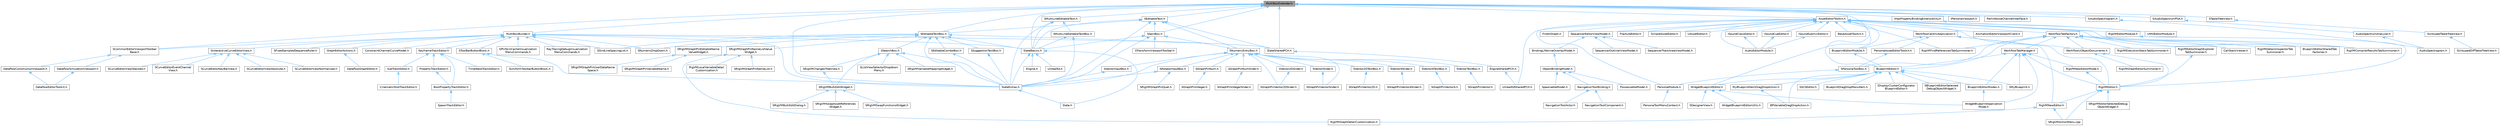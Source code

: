 digraph "MultiBoxExtender.h"
{
 // INTERACTIVE_SVG=YES
 // LATEX_PDF_SIZE
  bgcolor="transparent";
  edge [fontname=Helvetica,fontsize=10,labelfontname=Helvetica,labelfontsize=10];
  node [fontname=Helvetica,fontsize=10,shape=box,height=0.2,width=0.4];
  Node1 [id="Node000001",label="MultiBoxExtender.h",height=0.2,width=0.4,color="gray40", fillcolor="grey60", style="filled", fontcolor="black",tooltip=" "];
  Node1 -> Node2 [id="edge1_Node000001_Node000002",dir="back",color="steelblue1",style="solid",tooltip=" "];
  Node2 [id="Node000002",label="AssetEditorToolkit.h",height=0.2,width=0.4,color="grey40", fillcolor="white", style="filled",URL="$d9/d8b/AssetEditorToolkit_8h.html",tooltip=" "];
  Node2 -> Node3 [id="edge2_Node000002_Node000003",dir="back",color="steelblue1",style="solid",tooltip=" "];
  Node3 [id="Node000003",label="AnimationEditorViewportClient.h",height=0.2,width=0.4,color="grey40", fillcolor="white", style="filled",URL="$d1/d45/AnimationEditorViewportClient_8h.html",tooltip=" "];
  Node2 -> Node4 [id="edge3_Node000002_Node000004",dir="back",color="steelblue1",style="solid",tooltip=" "];
  Node4 [id="Node000004",label="AudioEditorModule.h",height=0.2,width=0.4,color="grey40", fillcolor="white", style="filled",URL="$d4/d28/AudioEditorModule_8h.html",tooltip=" "];
  Node2 -> Node5 [id="edge4_Node000002_Node000005",dir="back",color="steelblue1",style="solid",tooltip=" "];
  Node5 [id="Node000005",label="BaseAssetToolkit.h",height=0.2,width=0.4,color="grey40", fillcolor="white", style="filled",URL="$d4/d85/BaseAssetToolkit_8h.html",tooltip=" "];
  Node2 -> Node6 [id="edge5_Node000002_Node000006",dir="back",color="steelblue1",style="solid",tooltip=" "];
  Node6 [id="Node000006",label="BlueprintEditor.h",height=0.2,width=0.4,color="grey40", fillcolor="white", style="filled",URL="$df/d7d/BlueprintEditor_8h.html",tooltip=" "];
  Node6 -> Node7 [id="edge6_Node000006_Node000007",dir="back",color="steelblue1",style="solid",tooltip=" "];
  Node7 [id="Node000007",label="BPVariableDragDropAction.h",height=0.2,width=0.4,color="grey40", fillcolor="white", style="filled",URL="$dd/d23/BPVariableDragDropAction_8h.html",tooltip=" "];
  Node6 -> Node8 [id="edge7_Node000006_Node000008",dir="back",color="steelblue1",style="solid",tooltip=" "];
  Node8 [id="Node000008",label="BlueprintDragDropMenuItem.h",height=0.2,width=0.4,color="grey40", fillcolor="white", style="filled",URL="$dc/deb/BlueprintDragDropMenuItem_8h.html",tooltip=" "];
  Node6 -> Node9 [id="edge8_Node000006_Node000009",dir="back",color="steelblue1",style="solid",tooltip=" "];
  Node9 [id="Node000009",label="BlueprintEditorModes.h",height=0.2,width=0.4,color="grey40", fillcolor="white", style="filled",URL="$d9/d70/BlueprintEditorModes_8h.html",tooltip=" "];
  Node9 -> Node10 [id="edge9_Node000009_Node000010",dir="back",color="steelblue1",style="solid",tooltip=" "];
  Node10 [id="Node000010",label="WidgetBlueprintApplication\lMode.h",height=0.2,width=0.4,color="grey40", fillcolor="white", style="filled",URL="$d3/d40/WidgetBlueprintApplicationMode_8h.html",tooltip=" "];
  Node6 -> Node11 [id="edge10_Node000006_Node000011",dir="back",color="steelblue1",style="solid",tooltip=" "];
  Node11 [id="Node000011",label="IDisplayClusterConfigurator\lBlueprintEditor.h",height=0.2,width=0.4,color="grey40", fillcolor="white", style="filled",URL="$dd/d4b/IDisplayClusterConfiguratorBlueprintEditor_8h.html",tooltip=" "];
  Node6 -> Node12 [id="edge11_Node000006_Node000012",dir="back",color="steelblue1",style="solid",tooltip=" "];
  Node12 [id="Node000012",label="MyBlueprintItemDragDropAction.h",height=0.2,width=0.4,color="grey40", fillcolor="white", style="filled",URL="$da/d11/MyBlueprintItemDragDropAction_8h.html",tooltip=" "];
  Node12 -> Node7 [id="edge12_Node000012_Node000007",dir="back",color="steelblue1",style="solid",tooltip=" "];
  Node6 -> Node13 [id="edge13_Node000006_Node000013",dir="back",color="steelblue1",style="solid",tooltip=" "];
  Node13 [id="Node000013",label="SBlueprintEditorSelected\lDebugObjectWidget.h",height=0.2,width=0.4,color="grey40", fillcolor="white", style="filled",URL="$de/d6c/SBlueprintEditorSelectedDebugObjectWidget_8h.html",tooltip=" "];
  Node6 -> Node14 [id="edge14_Node000006_Node000014",dir="back",color="steelblue1",style="solid",tooltip=" "];
  Node14 [id="Node000014",label="SMyBlueprint.h",height=0.2,width=0.4,color="grey40", fillcolor="white", style="filled",URL="$d3/d34/SMyBlueprint_8h.html",tooltip=" "];
  Node6 -> Node15 [id="edge15_Node000006_Node000015",dir="back",color="steelblue1",style="solid",tooltip=" "];
  Node15 [id="Node000015",label="SSCSEditor.h",height=0.2,width=0.4,color="grey40", fillcolor="white", style="filled",URL="$d0/d2e/SSCSEditor_8h.html",tooltip=" "];
  Node6 -> Node16 [id="edge16_Node000006_Node000016",dir="back",color="steelblue1",style="solid",tooltip=" "];
  Node16 [id="Node000016",label="WidgetBlueprintEditor.h",height=0.2,width=0.4,color="grey40", fillcolor="white", style="filled",URL="$d6/d04/WidgetBlueprintEditor_8h.html",tooltip=" "];
  Node16 -> Node17 [id="edge17_Node000016_Node000017",dir="back",color="steelblue1",style="solid",tooltip=" "];
  Node17 [id="Node000017",label="SDesignerView.h",height=0.2,width=0.4,color="grey40", fillcolor="white", style="filled",URL="$d2/d14/SDesignerView_8h.html",tooltip=" "];
  Node16 -> Node10 [id="edge18_Node000016_Node000010",dir="back",color="steelblue1",style="solid",tooltip=" "];
  Node16 -> Node18 [id="edge19_Node000016_Node000018",dir="back",color="steelblue1",style="solid",tooltip=" "];
  Node18 [id="Node000018",label="WidgetBlueprintEditorUtils.h",height=0.2,width=0.4,color="grey40", fillcolor="white", style="filled",URL="$d9/df7/WidgetBlueprintEditorUtils_8h.html",tooltip=" "];
  Node2 -> Node19 [id="edge20_Node000002_Node000019",dir="back",color="steelblue1",style="solid",tooltip=" "];
  Node19 [id="Node000019",label="BlueprintEditorModule.h",height=0.2,width=0.4,color="grey40", fillcolor="white", style="filled",URL="$df/d39/BlueprintEditorModule_8h.html",tooltip=" "];
  Node19 -> Node6 [id="edge21_Node000019_Node000006",dir="back",color="steelblue1",style="solid",tooltip=" "];
  Node2 -> Node20 [id="edge22_Node000002_Node000020",dir="back",color="steelblue1",style="solid",tooltip=" "];
  Node20 [id="Node000020",label="BlueprintEditorSharedTab\lFactories.h",height=0.2,width=0.4,color="grey40", fillcolor="white", style="filled",URL="$d3/d15/BlueprintEditorSharedTabFactories_8h.html",tooltip=" "];
  Node2 -> Node21 [id="edge23_Node000002_Node000021",dir="back",color="steelblue1",style="solid",tooltip=" "];
  Node21 [id="Node000021",label="FindInGraph.h",height=0.2,width=0.4,color="grey40", fillcolor="white", style="filled",URL="$de/d36/FindInGraph_8h.html",tooltip=" "];
  Node2 -> Node22 [id="edge24_Node000002_Node000022",dir="back",color="steelblue1",style="solid",tooltip=" "];
  Node22 [id="Node000022",label="FractureEditor.h",height=0.2,width=0.4,color="grey40", fillcolor="white", style="filled",URL="$db/df2/FractureEditor_8h.html",tooltip=" "];
  Node2 -> Node23 [id="edge25_Node000002_Node000023",dir="back",color="steelblue1",style="solid",tooltip=" "];
  Node23 [id="Node000023",label="ISoundClassEditor.h",height=0.2,width=0.4,color="grey40", fillcolor="white", style="filled",URL="$de/db1/ISoundClassEditor_8h.html",tooltip=" "];
  Node23 -> Node4 [id="edge26_Node000023_Node000004",dir="back",color="steelblue1",style="solid",tooltip=" "];
  Node2 -> Node24 [id="edge27_Node000002_Node000024",dir="back",color="steelblue1",style="solid",tooltip=" "];
  Node24 [id="Node000024",label="ISoundCueEditor.h",height=0.2,width=0.4,color="grey40", fillcolor="white", style="filled",URL="$d6/d6a/ISoundCueEditor_8h.html",tooltip=" "];
  Node24 -> Node4 [id="edge28_Node000024_Node000004",dir="back",color="steelblue1",style="solid",tooltip=" "];
  Node2 -> Node25 [id="edge29_Node000002_Node000025",dir="back",color="steelblue1",style="solid",tooltip=" "];
  Node25 [id="Node000025",label="ISoundSubmixEditor.h",height=0.2,width=0.4,color="grey40", fillcolor="white", style="filled",URL="$dd/dca/ISoundSubmixEditor_8h.html",tooltip=" "];
  Node25 -> Node4 [id="edge30_Node000025_Node000004",dir="back",color="steelblue1",style="solid",tooltip=" "];
  Node2 -> Node26 [id="edge31_Node000002_Node000026",dir="back",color="steelblue1",style="solid",tooltip=" "];
  Node26 [id="Node000026",label="PersonaModule.h",height=0.2,width=0.4,color="grey40", fillcolor="white", style="filled",URL="$de/d74/PersonaModule_8h.html",tooltip=" "];
  Node26 -> Node27 [id="edge32_Node000026_Node000027",dir="back",color="steelblue1",style="solid",tooltip=" "];
  Node27 [id="Node000027",label="PersonaToolMenuContext.h",height=0.2,width=0.4,color="grey40", fillcolor="white", style="filled",URL="$d6/d6c/PersonaToolMenuContext_8h.html",tooltip=" "];
  Node2 -> Node28 [id="edge33_Node000002_Node000028",dir="back",color="steelblue1",style="solid",tooltip=" "];
  Node28 [id="Node000028",label="RigVMCompilerResultsTabSummoner.h",height=0.2,width=0.4,color="grey40", fillcolor="white", style="filled",URL="$dd/d05/RigVMCompilerResultsTabSummoner_8h.html",tooltip=" "];
  Node2 -> Node29 [id="edge34_Node000002_Node000029",dir="back",color="steelblue1",style="solid",tooltip=" "];
  Node29 [id="Node000029",label="RigVMEditorModule.h",height=0.2,width=0.4,color="grey40", fillcolor="white", style="filled",URL="$df/d47/RigVMEditorModule_8h.html",tooltip=" "];
  Node29 -> Node30 [id="edge35_Node000029_Node000030",dir="back",color="steelblue1",style="solid",tooltip=" "];
  Node30 [id="Node000030",label="RigVMEditor.h",height=0.2,width=0.4,color="grey40", fillcolor="white", style="filled",URL="$d3/d13/RigVMEditor_8h.html",tooltip=" "];
  Node30 -> Node31 [id="edge36_Node000030_Node000031",dir="back",color="steelblue1",style="solid",tooltip=" "];
  Node31 [id="Node000031",label="RigVMNewEditor.h",height=0.2,width=0.4,color="grey40", fillcolor="white", style="filled",URL="$df/dd1/RigVMNewEditor_8h.html",tooltip=" "];
  Node31 -> Node32 [id="edge37_Node000031_Node000032",dir="back",color="steelblue1",style="solid",tooltip=" "];
  Node32 [id="Node000032",label="RigVMGraphDetailCustomization.h",height=0.2,width=0.4,color="grey40", fillcolor="white", style="filled",URL="$da/d8c/RigVMGraphDetailCustomization_8h.html",tooltip=" "];
  Node31 -> Node33 [id="edge38_Node000031_Node000033",dir="back",color="steelblue1",style="solid",tooltip=" "];
  Node33 [id="Node000033",label="SRigVMActionMenu.cpp",height=0.2,width=0.4,color="grey40", fillcolor="white", style="filled",URL="$dc/d4c/SRigVMActionMenu_8cpp.html",tooltip=" "];
  Node30 -> Node33 [id="edge39_Node000030_Node000033",dir="back",color="steelblue1",style="solid",tooltip=" "];
  Node30 -> Node34 [id="edge40_Node000030_Node000034",dir="back",color="steelblue1",style="solid",tooltip=" "];
  Node34 [id="Node000034",label="SRigVMEditorSelectedDebug\lObjectWidget.h",height=0.2,width=0.4,color="grey40", fillcolor="white", style="filled",URL="$d9/dcd/SRigVMEditorSelectedDebugObjectWidget_8h.html",tooltip=" "];
  Node2 -> Node35 [id="edge41_Node000002_Node000035",dir="back",color="steelblue1",style="solid",tooltip=" "];
  Node35 [id="Node000035",label="RigVMFindReferencesTabSummoner.h",height=0.2,width=0.4,color="grey40", fillcolor="white", style="filled",URL="$d5/d7d/RigVMFindReferencesTabSummoner_8h.html",tooltip=" "];
  Node2 -> Node36 [id="edge42_Node000002_Node000036",dir="back",color="steelblue1",style="solid",tooltip=" "];
  Node36 [id="Node000036",label="SequencerEditorViewModel.h",height=0.2,width=0.4,color="grey40", fillcolor="white", style="filled",URL="$da/d57/SequencerEditorViewModel_8h.html",tooltip=" "];
  Node36 -> Node37 [id="edge43_Node000036_Node000037",dir="back",color="steelblue1",style="solid",tooltip=" "];
  Node37 [id="Node000037",label="BindingLifetimeOverlayModel.h",height=0.2,width=0.4,color="grey40", fillcolor="white", style="filled",URL="$d2/d69/BindingLifetimeOverlayModel_8h.html",tooltip=" "];
  Node37 -> Node38 [id="edge44_Node000037_Node000038",dir="back",color="steelblue1",style="solid",tooltip=" "];
  Node38 [id="Node000038",label="ObjectBindingModel.h",height=0.2,width=0.4,color="grey40", fillcolor="white", style="filled",URL="$de/dbc/ObjectBindingModel_8h.html",tooltip=" "];
  Node38 -> Node39 [id="edge45_Node000038_Node000039",dir="back",color="steelblue1",style="solid",tooltip=" "];
  Node39 [id="Node000039",label="NavigationToolBinding.h",height=0.2,width=0.4,color="grey40", fillcolor="white", style="filled",URL="$d0/db5/NavigationToolBinding_8h.html",tooltip=" "];
  Node39 -> Node40 [id="edge46_Node000039_Node000040",dir="back",color="steelblue1",style="solid",tooltip=" "];
  Node40 [id="Node000040",label="NavigationToolActor.h",height=0.2,width=0.4,color="grey40", fillcolor="white", style="filled",URL="$d6/da8/NavigationToolActor_8h.html",tooltip=" "];
  Node39 -> Node41 [id="edge47_Node000039_Node000041",dir="back",color="steelblue1",style="solid",tooltip=" "];
  Node41 [id="Node000041",label="NavigationToolComponent.h",height=0.2,width=0.4,color="grey40", fillcolor="white", style="filled",URL="$d7/dfc/NavigationToolComponent_8h.html",tooltip=" "];
  Node38 -> Node42 [id="edge48_Node000038_Node000042",dir="back",color="steelblue1",style="solid",tooltip=" "];
  Node42 [id="Node000042",label="PossessableModel.h",height=0.2,width=0.4,color="grey40", fillcolor="white", style="filled",URL="$d5/d01/PossessableModel_8h.html",tooltip=" "];
  Node38 -> Node43 [id="edge49_Node000038_Node000043",dir="back",color="steelblue1",style="solid",tooltip=" "];
  Node43 [id="Node000043",label="SpawnableModel.h",height=0.2,width=0.4,color="grey40", fillcolor="white", style="filled",URL="$d0/dd5/SpawnableModel_8h.html",tooltip=" "];
  Node36 -> Node44 [id="edge50_Node000036_Node000044",dir="back",color="steelblue1",style="solid",tooltip=" "];
  Node44 [id="Node000044",label="SequencerOutlinerViewModel.h",height=0.2,width=0.4,color="grey40", fillcolor="white", style="filled",URL="$da/d12/SequencerOutlinerViewModel_8h.html",tooltip=" "];
  Node36 -> Node45 [id="edge51_Node000036_Node000045",dir="back",color="steelblue1",style="solid",tooltip=" "];
  Node45 [id="Node000045",label="SequencerTrackAreaViewModel.h",height=0.2,width=0.4,color="grey40", fillcolor="white", style="filled",URL="$d9/dd2/SequencerTrackAreaViewModel_8h.html",tooltip=" "];
  Node2 -> Node46 [id="edge52_Node000002_Node000046",dir="back",color="steelblue1",style="solid",tooltip=" "];
  Node46 [id="Node000046",label="SimpleAssetEditor.h",height=0.2,width=0.4,color="grey40", fillcolor="white", style="filled",URL="$da/d6e/SimpleAssetEditor_8h.html",tooltip=" "];
  Node2 -> Node47 [id="edge53_Node000002_Node000047",dir="back",color="steelblue1",style="solid",tooltip=" "];
  Node47 [id="Node000047",label="UAssetEditor.h",height=0.2,width=0.4,color="grey40", fillcolor="white", style="filled",URL="$da/dda/UAssetEditor_8h.html",tooltip=" "];
  Node2 -> Node48 [id="edge54_Node000002_Node000048",dir="back",color="steelblue1",style="solid",tooltip=" "];
  Node48 [id="Node000048",label="UMGEditorModule.h",height=0.2,width=0.4,color="grey40", fillcolor="white", style="filled",URL="$db/d6a/UMGEditorModule_8h.html",tooltip=" "];
  Node2 -> Node49 [id="edge55_Node000002_Node000049",dir="back",color="steelblue1",style="solid",tooltip=" "];
  Node49 [id="Node000049",label="UnrealEdSharedPCH.h",height=0.2,width=0.4,color="grey40", fillcolor="white", style="filled",URL="$d1/de6/UnrealEdSharedPCH_8h.html",tooltip=" "];
  Node2 -> Node50 [id="edge56_Node000002_Node000050",dir="back",color="steelblue1",style="solid",tooltip=" "];
  Node50 [id="Node000050",label="WorkflowCentricApplication.h",height=0.2,width=0.4,color="grey40", fillcolor="white", style="filled",URL="$dc/dc7/WorkflowCentricApplication_8h.html",tooltip=" "];
  Node50 -> Node19 [id="edge57_Node000050_Node000019",dir="back",color="steelblue1",style="solid",tooltip=" "];
  Node50 -> Node51 [id="edge58_Node000050_Node000051",dir="back",color="steelblue1",style="solid",tooltip=" "];
  Node51 [id="Node000051",label="PersonaAssetEditorToolkit.h",height=0.2,width=0.4,color="grey40", fillcolor="white", style="filled",URL="$df/db8/PersonaAssetEditorToolkit_8h.html",tooltip=" "];
  Node51 -> Node52 [id="edge59_Node000051_Node000052",dir="back",color="steelblue1",style="solid",tooltip=" "];
  Node52 [id="Node000052",label="SPersonaToolBox.h",height=0.2,width=0.4,color="grey40", fillcolor="white", style="filled",URL="$d3/d1c/SPersonaToolBox_8h.html",tooltip=" "];
  Node52 -> Node26 [id="edge60_Node000052_Node000026",dir="back",color="steelblue1",style="solid",tooltip=" "];
  Node50 -> Node30 [id="edge61_Node000050_Node000030",dir="back",color="steelblue1",style="solid",tooltip=" "];
  Node50 -> Node31 [id="edge62_Node000050_Node000031",dir="back",color="steelblue1",style="solid",tooltip=" "];
  Node2 -> Node53 [id="edge63_Node000002_Node000053",dir="back",color="steelblue1",style="solid",tooltip=" "];
  Node53 [id="Node000053",label="WorkflowTabFactory.h",height=0.2,width=0.4,color="grey40", fillcolor="white", style="filled",URL="$d9/dfb/WorkflowTabFactory_8h.html",tooltip=" "];
  Node53 -> Node6 [id="edge64_Node000053_Node000006",dir="back",color="steelblue1",style="solid",tooltip=" "];
  Node53 -> Node20 [id="edge65_Node000053_Node000020",dir="back",color="steelblue1",style="solid",tooltip=" "];
  Node53 -> Node54 [id="edge66_Node000053_Node000054",dir="back",color="steelblue1",style="solid",tooltip=" "];
  Node54 [id="Node000054",label="CallStackViewer.h",height=0.2,width=0.4,color="grey40", fillcolor="white", style="filled",URL="$db/dc3/CallStackViewer_8h.html",tooltip=" "];
  Node53 -> Node28 [id="edge67_Node000053_Node000028",dir="back",color="steelblue1",style="solid",tooltip=" "];
  Node53 -> Node55 [id="edge68_Node000053_Node000055",dir="back",color="steelblue1",style="solid",tooltip=" "];
  Node55 [id="Node000055",label="RigVMDetailsInspectorTab\lSummoner.h",height=0.2,width=0.4,color="grey40", fillcolor="white", style="filled",URL="$dc/d66/RigVMDetailsInspectorTabSummoner_8h.html",tooltip=" "];
  Node53 -> Node56 [id="edge69_Node000053_Node000056",dir="back",color="steelblue1",style="solid",tooltip=" "];
  Node56 [id="Node000056",label="RigVMEditorGraphExplorer\lTabSummoner.h",height=0.2,width=0.4,color="grey40", fillcolor="white", style="filled",URL="$d7/de4/RigVMEditorGraphExplorerTabSummoner_8h.html",tooltip=" "];
  Node56 -> Node30 [id="edge70_Node000056_Node000030",dir="back",color="steelblue1",style="solid",tooltip=" "];
  Node53 -> Node57 [id="edge71_Node000053_Node000057",dir="back",color="steelblue1",style="solid",tooltip=" "];
  Node57 [id="Node000057",label="RigVMExecutionStackTabSummoner.h",height=0.2,width=0.4,color="grey40", fillcolor="white", style="filled",URL="$dd/d34/RigVMExecutionStackTabSummoner_8h.html",tooltip=" "];
  Node53 -> Node35 [id="edge72_Node000053_Node000035",dir="back",color="steelblue1",style="solid",tooltip=" "];
  Node53 -> Node52 [id="edge73_Node000053_Node000052",dir="back",color="steelblue1",style="solid",tooltip=" "];
  Node53 -> Node58 [id="edge74_Node000053_Node000058",dir="back",color="steelblue1",style="solid",tooltip=" "];
  Node58 [id="Node000058",label="WorkflowTabManager.h",height=0.2,width=0.4,color="grey40", fillcolor="white", style="filled",URL="$d7/d36/WorkflowTabManager_8h.html",tooltip=" "];
  Node58 -> Node6 [id="edge75_Node000058_Node000006",dir="back",color="steelblue1",style="solid",tooltip=" "];
  Node58 -> Node9 [id="edge76_Node000058_Node000009",dir="back",color="steelblue1",style="solid",tooltip=" "];
  Node58 -> Node30 [id="edge77_Node000058_Node000030",dir="back",color="steelblue1",style="solid",tooltip=" "];
  Node58 -> Node59 [id="edge78_Node000058_Node000059",dir="back",color="steelblue1",style="solid",tooltip=" "];
  Node59 [id="Node000059",label="RigVMNewEditorMode.h",height=0.2,width=0.4,color="grey40", fillcolor="white", style="filled",URL="$de/d0a/RigVMNewEditorMode_8h.html",tooltip=" "];
  Node59 -> Node30 [id="edge79_Node000059_Node000030",dir="back",color="steelblue1",style="solid",tooltip=" "];
  Node58 -> Node14 [id="edge80_Node000058_Node000014",dir="back",color="steelblue1",style="solid",tooltip=" "];
  Node58 -> Node10 [id="edge81_Node000058_Node000010",dir="back",color="steelblue1",style="solid",tooltip=" "];
  Node53 -> Node60 [id="edge82_Node000053_Node000060",dir="back",color="steelblue1",style="solid",tooltip=" "];
  Node60 [id="Node000060",label="WorkflowUObjectDocuments.h",height=0.2,width=0.4,color="grey40", fillcolor="white", style="filled",URL="$d1/db5/WorkflowUObjectDocuments_8h.html",tooltip=" "];
  Node60 -> Node30 [id="edge83_Node000060_Node000030",dir="back",color="steelblue1",style="solid",tooltip=" "];
  Node60 -> Node61 [id="edge84_Node000060_Node000061",dir="back",color="steelblue1",style="solid",tooltip=" "];
  Node61 [id="Node000061",label="RigVMGraphEditorSummoner.h",height=0.2,width=0.4,color="grey40", fillcolor="white", style="filled",URL="$db/d30/RigVMGraphEditorSummoner_8h.html",tooltip=" "];
  Node2 -> Node60 [id="edge85_Node000002_Node000060",dir="back",color="steelblue1",style="solid",tooltip=" "];
  Node1 -> Node62 [id="edge86_Node000001_Node000062",dir="back",color="steelblue1",style="solid",tooltip=" "];
  Node62 [id="Node000062",label="IHasPropertyBindingExtensibility.h",height=0.2,width=0.4,color="grey40", fillcolor="white", style="filled",URL="$df/df0/IHasPropertyBindingExtensibility_8h.html",tooltip=" "];
  Node62 -> Node48 [id="edge87_Node000062_Node000048",dir="back",color="steelblue1",style="solid",tooltip=" "];
  Node1 -> Node63 [id="edge88_Node000001_Node000063",dir="back",color="steelblue1",style="solid",tooltip=" "];
  Node63 [id="Node000063",label="IPersonaViewport.h",height=0.2,width=0.4,color="grey40", fillcolor="white", style="filled",URL="$d4/dfd/IPersonaViewport_8h.html",tooltip=" "];
  Node1 -> Node64 [id="edge89_Node000001_Node000064",dir="back",color="steelblue1",style="solid",tooltip=" "];
  Node64 [id="Node000064",label="MultiBoxBuilder.h",height=0.2,width=0.4,color="grey40", fillcolor="white", style="filled",URL="$d5/d36/MultiBoxBuilder_8h.html",tooltip=" "];
  Node64 -> Node65 [id="edge90_Node000064_Node000065",dir="back",color="steelblue1",style="solid",tooltip=" "];
  Node65 [id="Node000065",label="ConstraintChannelCurveModel.h",height=0.2,width=0.4,color="grey40", fillcolor="white", style="filled",URL="$d9/d5f/ConstraintChannelCurveModel_8h.html",tooltip=" "];
  Node64 -> Node66 [id="edge91_Node000064_Node000066",dir="back",color="steelblue1",style="solid",tooltip=" "];
  Node66 [id="Node000066",label="GPUSkinCacheVisualization\lMenuCommands.h",height=0.2,width=0.4,color="grey40", fillcolor="white", style="filled",URL="$d4/d2e/GPUSkinCacheVisualizationMenuCommands_8h.html",tooltip=" "];
  Node64 -> Node67 [id="edge92_Node000064_Node000067",dir="back",color="steelblue1",style="solid",tooltip=" "];
  Node67 [id="Node000067",label="GraphEditorActions.h",height=0.2,width=0.4,color="grey40", fillcolor="white", style="filled",URL="$db/df3/GraphEditorActions_8h.html",tooltip=" "];
  Node67 -> Node68 [id="edge93_Node000067_Node000068",dir="back",color="steelblue1",style="solid",tooltip=" "];
  Node68 [id="Node000068",label="DataflowGraphEditor.h",height=0.2,width=0.4,color="grey40", fillcolor="white", style="filled",URL="$d4/dfa/DataflowGraphEditor_8h.html",tooltip=" "];
  Node64 -> Node69 [id="edge94_Node000064_Node000069",dir="back",color="steelblue1",style="solid",tooltip=" "];
  Node69 [id="Node000069",label="KeyframeTrackEditor.h",height=0.2,width=0.4,color="grey40", fillcolor="white", style="filled",URL="$dd/d47/KeyframeTrackEditor_8h.html",tooltip=" "];
  Node69 -> Node70 [id="edge95_Node000069_Node000070",dir="back",color="steelblue1",style="solid",tooltip=" "];
  Node70 [id="Node000070",label="BoolPropertyTrackEditor.h",height=0.2,width=0.4,color="grey40", fillcolor="white", style="filled",URL="$db/d07/BoolPropertyTrackEditor_8h.html",tooltip=" "];
  Node70 -> Node71 [id="edge96_Node000070_Node000071",dir="back",color="steelblue1",style="solid",tooltip=" "];
  Node71 [id="Node000071",label="SpawnTrackEditor.h",height=0.2,width=0.4,color="grey40", fillcolor="white", style="filled",URL="$d5/dac/SpawnTrackEditor_8h.html",tooltip=" "];
  Node69 -> Node72 [id="edge97_Node000069_Node000072",dir="back",color="steelblue1",style="solid",tooltip=" "];
  Node72 [id="Node000072",label="PropertyTrackEditor.h",height=0.2,width=0.4,color="grey40", fillcolor="white", style="filled",URL="$da/d9a/PropertyTrackEditor_8h.html",tooltip=" "];
  Node72 -> Node70 [id="edge98_Node000072_Node000070",dir="back",color="steelblue1",style="solid",tooltip=" "];
  Node69 -> Node73 [id="edge99_Node000069_Node000073",dir="back",color="steelblue1",style="solid",tooltip=" "];
  Node73 [id="Node000073",label="SubTrackEditor.h",height=0.2,width=0.4,color="grey40", fillcolor="white", style="filled",URL="$d8/d5b/SubTrackEditor_8h.html",tooltip=" "];
  Node73 -> Node74 [id="edge100_Node000073_Node000074",dir="back",color="steelblue1",style="solid",tooltip=" "];
  Node74 [id="Node000074",label="CinematicShotTrackEditor.h",height=0.2,width=0.4,color="grey40", fillcolor="white", style="filled",URL="$d3/d0c/CinematicShotTrackEditor_8h.html",tooltip=" "];
  Node69 -> Node75 [id="edge101_Node000069_Node000075",dir="back",color="steelblue1",style="solid",tooltip=" "];
  Node75 [id="Node000075",label="TimeWarpTrackEditor.h",height=0.2,width=0.4,color="grey40", fillcolor="white", style="filled",URL="$dc/d2e/TimeWarpTrackEditor_8h.html",tooltip=" "];
  Node64 -> Node76 [id="edge102_Node000064_Node000076",dir="back",color="steelblue1",style="solid",tooltip=" "];
  Node76 [id="Node000076",label="RayTracingDebugVisualization\lMenuCommands.h",height=0.2,width=0.4,color="grey40", fillcolor="white", style="filled",URL="$de/d4c/RayTracingDebugVisualizationMenuCommands_8h.html",tooltip=" "];
  Node64 -> Node77 [id="edge103_Node000064_Node000077",dir="back",color="steelblue1",style="solid",tooltip=" "];
  Node77 [id="Node000077",label="SCommonEditorViewportToolbar\lBase.h",height=0.2,width=0.4,color="grey40", fillcolor="white", style="filled",URL="$d0/d79/SCommonEditorViewportToolbarBase_8h.html",tooltip=" "];
  Node77 -> Node78 [id="edge104_Node000077_Node000078",dir="back",color="steelblue1",style="solid",tooltip=" "];
  Node78 [id="Node000078",label="DataflowConstructionViewport.h",height=0.2,width=0.4,color="grey40", fillcolor="white", style="filled",URL="$de/d97/DataflowConstructionViewport_8h.html",tooltip=" "];
  Node78 -> Node79 [id="edge105_Node000078_Node000079",dir="back",color="steelblue1",style="solid",tooltip=" "];
  Node79 [id="Node000079",label="DataflowEditorToolkit.h",height=0.2,width=0.4,color="grey40", fillcolor="white", style="filled",URL="$d8/d80/DataflowEditorToolkit_8h.html",tooltip=" "];
  Node77 -> Node80 [id="edge106_Node000077_Node000080",dir="back",color="steelblue1",style="solid",tooltip=" "];
  Node80 [id="Node000080",label="DataflowSimulationViewport.h",height=0.2,width=0.4,color="grey40", fillcolor="white", style="filled",URL="$d5/d71/DataflowSimulationViewport_8h.html",tooltip=" "];
  Node80 -> Node79 [id="edge107_Node000080_Node000079",dir="back",color="steelblue1",style="solid",tooltip=" "];
  Node64 -> Node81 [id="edge108_Node000064_Node000081",dir="back",color="steelblue1",style="solid",tooltip=" "];
  Node81 [id="Node000081",label="SFixedSampledSequenceRuler.h",height=0.2,width=0.4,color="grey40", fillcolor="white", style="filled",URL="$d8/db1/SFixedSampledSequenceRuler_8h.html",tooltip=" "];
  Node64 -> Node82 [id="edge109_Node000064_Node000082",dir="back",color="steelblue1",style="solid",tooltip=" "];
  Node82 [id="Node000082",label="SGridLineSpacingList.h",height=0.2,width=0.4,color="grey40", fillcolor="white", style="filled",URL="$db/d48/SGridLineSpacingList_8h.html",tooltip=" "];
  Node64 -> Node83 [id="edge110_Node000064_Node000083",dir="back",color="steelblue1",style="solid",tooltip=" "];
  Node83 [id="Node000083",label="SInteractiveCurveEditorView.h",height=0.2,width=0.4,color="grey40", fillcolor="white", style="filled",URL="$d2/dd9/SInteractiveCurveEditorView_8h.html",tooltip=" "];
  Node83 -> Node84 [id="edge111_Node000083_Node000084",dir="back",color="steelblue1",style="solid",tooltip=" "];
  Node84 [id="Node000084",label="SCurveEditorEventChannel\lView.h",height=0.2,width=0.4,color="grey40", fillcolor="white", style="filled",URL="$d9/df1/SCurveEditorEventChannelView_8h.html",tooltip=" "];
  Node83 -> Node85 [id="edge112_Node000083_Node000085",dir="back",color="steelblue1",style="solid",tooltip=" "];
  Node85 [id="Node000085",label="SCurveEditorKeyBarView.h",height=0.2,width=0.4,color="grey40", fillcolor="white", style="filled",URL="$d8/d9c/SCurveEditorKeyBarView_8h.html",tooltip=" "];
  Node83 -> Node86 [id="edge113_Node000083_Node000086",dir="back",color="steelblue1",style="solid",tooltip=" "];
  Node86 [id="Node000086",label="SCurveEditorViewAbsolute.h",height=0.2,width=0.4,color="grey40", fillcolor="white", style="filled",URL="$d0/d52/SCurveEditorViewAbsolute_8h.html",tooltip=" "];
  Node83 -> Node87 [id="edge114_Node000083_Node000087",dir="back",color="steelblue1",style="solid",tooltip=" "];
  Node87 [id="Node000087",label="SCurveEditorViewNormalized.h",height=0.2,width=0.4,color="grey40", fillcolor="white", style="filled",URL="$d5/de3/SCurveEditorViewNormalized_8h.html",tooltip=" "];
  Node83 -> Node88 [id="edge115_Node000083_Node000088",dir="back",color="steelblue1",style="solid",tooltip=" "];
  Node88 [id="Node000088",label="SCurveEditorViewStacked.h",height=0.2,width=0.4,color="grey40", fillcolor="white", style="filled",URL="$d0/d5a/SCurveEditorViewStacked_8h.html",tooltip=" "];
  Node64 -> Node89 [id="edge116_Node000064_Node000089",dir="back",color="steelblue1",style="solid",tooltip=" "];
  Node89 [id="Node000089",label="SNumericDropDown.h",height=0.2,width=0.4,color="grey40", fillcolor="white", style="filled",URL="$d3/d12/SNumericDropDown_8h.html",tooltip=" "];
  Node64 -> Node90 [id="edge117_Node000064_Node000090",dir="back",color="steelblue1",style="solid",tooltip=" "];
  Node90 [id="Node000090",label="SToolBarButtonBlock.h",height=0.2,width=0.4,color="grey40", fillcolor="white", style="filled",URL="$d9/d9a/SToolBarButtonBlock_8h.html",tooltip=" "];
  Node90 -> Node91 [id="edge118_Node000090_Node000091",dir="back",color="steelblue1",style="solid",tooltip=" "];
  Node91 [id="Node000091",label="SUniformToolbarButtonBlock.h",height=0.2,width=0.4,color="grey40", fillcolor="white", style="filled",URL="$d2/d40/SUniformToolbarButtonBlock_8h.html",tooltip=" "];
  Node90 -> Node92 [id="edge119_Node000090_Node000092",dir="back",color="steelblue1",style="solid",tooltip=" "];
  Node92 [id="Node000092",label="SlateExtras.h",height=0.2,width=0.4,color="grey40", fillcolor="white", style="filled",URL="$d8/dec/SlateExtras_8h.html",tooltip=" "];
  Node92 -> Node93 [id="edge120_Node000092_Node000093",dir="back",color="steelblue1",style="solid",tooltip=" "];
  Node93 [id="Node000093",label="Slate.h",height=0.2,width=0.4,color="grey40", fillcolor="white", style="filled",URL="$d2/dc0/Slate_8h.html",tooltip=" "];
  Node64 -> Node94 [id="edge121_Node000064_Node000094",dir="back",color="steelblue1",style="solid",tooltip=" "];
  Node94 [id="Node000094",label="SlateBasics.h",height=0.2,width=0.4,color="grey40", fillcolor="white", style="filled",URL="$da/d2f/SlateBasics_8h.html",tooltip=" "];
  Node94 -> Node95 [id="edge122_Node000094_Node000095",dir="back",color="steelblue1",style="solid",tooltip=" "];
  Node95 [id="Node000095",label="Engine.h",height=0.2,width=0.4,color="grey40", fillcolor="white", style="filled",URL="$d1/d34/Public_2Engine_8h.html",tooltip=" "];
  Node94 -> Node93 [id="edge123_Node000094_Node000093",dir="back",color="steelblue1",style="solid",tooltip=" "];
  Node94 -> Node92 [id="edge124_Node000094_Node000092",dir="back",color="steelblue1",style="solid",tooltip=" "];
  Node94 -> Node96 [id="edge125_Node000094_Node000096",dir="back",color="steelblue1",style="solid",tooltip=" "];
  Node96 [id="Node000096",label="UnrealEd.h",height=0.2,width=0.4,color="grey40", fillcolor="white", style="filled",URL="$d2/d5f/UnrealEd_8h.html",tooltip=" "];
  Node64 -> Node92 [id="edge126_Node000064_Node000092",dir="back",color="steelblue1",style="solid",tooltip=" "];
  Node64 -> Node97 [id="edge127_Node000064_Node000097",dir="back",color="steelblue1",style="solid",tooltip=" "];
  Node97 [id="Node000097",label="SlateSharedPCH.h",height=0.2,width=0.4,color="grey40", fillcolor="white", style="filled",URL="$d1/dfc/SlateSharedPCH_8h.html",tooltip=" "];
  Node97 -> Node98 [id="edge128_Node000097_Node000098",dir="back",color="steelblue1",style="solid",tooltip=" "];
  Node98 [id="Node000098",label="EngineSharedPCH.h",height=0.2,width=0.4,color="grey40", fillcolor="white", style="filled",URL="$dc/dbb/EngineSharedPCH_8h.html",tooltip=" "];
  Node98 -> Node49 [id="edge129_Node000098_Node000049",dir="back",color="steelblue1",style="solid",tooltip=" "];
  Node1 -> Node99 [id="edge130_Node000001_Node000099",dir="back",color="steelblue1",style="solid",tooltip=" "];
  Node99 [id="Node000099",label="PerlinNoiseChannelInterface.h",height=0.2,width=0.4,color="grey40", fillcolor="white", style="filled",URL="$d5/dc1/PerlinNoiseChannelInterface_8h.html",tooltip=" "];
  Node1 -> Node100 [id="edge131_Node000001_Node000100",dir="back",color="steelblue1",style="solid",tooltip=" "];
  Node100 [id="Node000100",label="SAudioSpectrogram.h",height=0.2,width=0.4,color="grey40", fillcolor="white", style="filled",URL="$dc/de0/SAudioSpectrogram_8h.html",tooltip=" "];
  Node100 -> Node101 [id="edge132_Node000100_Node000101",dir="back",color="steelblue1",style="solid",tooltip=" "];
  Node101 [id="Node000101",label="AudioSpectrogram.h",height=0.2,width=0.4,color="grey40", fillcolor="white", style="filled",URL="$de/d47/AudioSpectrogram_8h.html",tooltip=" "];
  Node1 -> Node102 [id="edge133_Node000001_Node000102",dir="back",color="steelblue1",style="solid",tooltip=" "];
  Node102 [id="Node000102",label="SAudioSpectrumPlot.h",height=0.2,width=0.4,color="grey40", fillcolor="white", style="filled",URL="$dd/ddf/SAudioSpectrumPlot_8h.html",tooltip=" "];
  Node102 -> Node103 [id="edge134_Node000102_Node000103",dir="back",color="steelblue1",style="solid",tooltip=" "];
  Node103 [id="Node000103",label="AudioSpectrumAnalyzer.h",height=0.2,width=0.4,color="grey40", fillcolor="white", style="filled",URL="$de/dae/AudioSpectrumAnalyzer_8h.html",tooltip=" "];
  Node103 -> Node101 [id="edge135_Node000103_Node000101",dir="back",color="steelblue1",style="solid",tooltip=" "];
  Node1 -> Node77 [id="edge136_Node000001_Node000077",dir="back",color="steelblue1",style="solid",tooltip=" "];
  Node1 -> Node104 [id="edge137_Node000001_Node000104",dir="back",color="steelblue1",style="solid",tooltip=" "];
  Node104 [id="Node000104",label="SEditableText.h",height=0.2,width=0.4,color="grey40", fillcolor="white", style="filled",URL="$df/df7/SEditableText_8h.html",tooltip=" "];
  Node104 -> Node105 [id="edge138_Node000104_Node000105",dir="back",color="steelblue1",style="solid",tooltip=" "];
  Node105 [id="Node000105",label="SEditableTextBox.h",height=0.2,width=0.4,color="grey40", fillcolor="white", style="filled",URL="$df/dd0/SEditableTextBox_8h.html",tooltip=" "];
  Node105 -> Node106 [id="edge139_Node000105_Node000106",dir="back",color="steelblue1",style="solid",tooltip=" "];
  Node106 [id="Node000106",label="SEditableComboBox.h",height=0.2,width=0.4,color="grey40", fillcolor="white", style="filled",URL="$d0/d8c/SEditableComboBox_8h.html",tooltip=" "];
  Node106 -> Node92 [id="edge140_Node000106_Node000092",dir="back",color="steelblue1",style="solid",tooltip=" "];
  Node105 -> Node82 [id="edge141_Node000105_Node000082",dir="back",color="steelblue1",style="solid",tooltip=" "];
  Node105 -> Node89 [id="edge142_Node000105_Node000089",dir="back",color="steelblue1",style="solid",tooltip=" "];
  Node105 -> Node107 [id="edge143_Node000105_Node000107",dir="back",color="steelblue1",style="solid",tooltip=" "];
  Node107 [id="Node000107",label="SRigVMGraphPinEditableName\lValueWidget.h",height=0.2,width=0.4,color="grey40", fillcolor="white", style="filled",URL="$da/d0c/SRigVMGraphPinEditableNameValueWidget_8h.html",tooltip=" "];
  Node107 -> Node108 [id="edge144_Node000107_Node000108",dir="back",color="steelblue1",style="solid",tooltip=" "];
  Node108 [id="Node000108",label="SRigVMGraphPinUserDataName\lSpace.h",height=0.2,width=0.4,color="grey40", fillcolor="white", style="filled",URL="$d7/dfd/SRigVMGraphPinUserDataNameSpace_8h.html",tooltip=" "];
  Node107 -> Node109 [id="edge145_Node000107_Node000109",dir="back",color="steelblue1",style="solid",tooltip=" "];
  Node109 [id="Node000109",label="SRigVMGraphPinVariableName.h",height=0.2,width=0.4,color="grey40", fillcolor="white", style="filled",URL="$d0/da1/SRigVMGraphPinVariableName_8h.html",tooltip=" "];
  Node105 -> Node110 [id="edge146_Node000105_Node000110",dir="back",color="steelblue1",style="solid",tooltip=" "];
  Node110 [id="Node000110",label="SRigVMGraphPinNameListValue\lWidget.h",height=0.2,width=0.4,color="grey40", fillcolor="white", style="filled",URL="$dc/dac/SRigVMGraphPinNameListValueWidget_8h.html",tooltip=" "];
  Node110 -> Node32 [id="edge147_Node000110_Node000032",dir="back",color="steelblue1",style="solid",tooltip=" "];
  Node110 -> Node111 [id="edge148_Node000110_Node000111",dir="back",color="steelblue1",style="solid",tooltip=" "];
  Node111 [id="Node000111",label="RigVMLocalVariableDetail\lCustomization.h",height=0.2,width=0.4,color="grey40", fillcolor="white", style="filled",URL="$de/de8/RigVMLocalVariableDetailCustomization_8h.html",tooltip=" "];
  Node110 -> Node112 [id="edge149_Node000110_Node000112",dir="back",color="steelblue1",style="solid",tooltip=" "];
  Node112 [id="Node000112",label="SRigVMGraphPinNameList.h",height=0.2,width=0.4,color="grey40", fillcolor="white", style="filled",URL="$d7/dfc/SRigVMGraphPinNameList_8h.html",tooltip=" "];
  Node105 -> Node113 [id="edge150_Node000105_Node000113",dir="back",color="steelblue1",style="solid",tooltip=" "];
  Node113 [id="Node000113",label="SSearchBox.h",height=0.2,width=0.4,color="grey40", fillcolor="white", style="filled",URL="$df/d3f/SSearchBox_8h.html",tooltip=" "];
  Node113 -> Node114 [id="edge151_Node000113_Node000114",dir="back",color="steelblue1",style="solid",tooltip=" "];
  Node114 [id="Node000114",label="SListViewSelectorDropdown\lMenu.h",height=0.2,width=0.4,color="grey40", fillcolor="white", style="filled",URL="$d4/dc9/SListViewSelectorDropdownMenu_8h.html",tooltip=" "];
  Node113 -> Node115 [id="edge152_Node000113_Node000115",dir="back",color="steelblue1",style="solid",tooltip=" "];
  Node115 [id="Node000115",label="SRigVMBulkEditWidget.h",height=0.2,width=0.4,color="grey40", fillcolor="white", style="filled",URL="$d7/dab/SRigVMBulkEditWidget_8h.html",tooltip=" "];
  Node115 -> Node116 [id="edge153_Node000115_Node000116",dir="back",color="steelblue1",style="solid",tooltip=" "];
  Node116 [id="Node000116",label="SRigVMBulkEditDialog.h",height=0.2,width=0.4,color="grey40", fillcolor="white", style="filled",URL="$dd/d89/SRigVMBulkEditDialog_8h.html",tooltip=" "];
  Node115 -> Node117 [id="edge154_Node000115_Node000117",dir="back",color="steelblue1",style="solid",tooltip=" "];
  Node117 [id="Node000117",label="SRigVMSwapAssetReferences\lWidget.h",height=0.2,width=0.4,color="grey40", fillcolor="white", style="filled",URL="$db/d3f/SRigVMSwapAssetReferencesWidget_8h.html",tooltip=" "];
  Node115 -> Node118 [id="edge155_Node000115_Node000118",dir="back",color="steelblue1",style="solid",tooltip=" "];
  Node118 [id="Node000118",label="SRigVMSwapFunctionsWidget.h",height=0.2,width=0.4,color="grey40", fillcolor="white", style="filled",URL="$d0/da2/SRigVMSwapFunctionsWidget_8h.html",tooltip=" "];
  Node113 -> Node119 [id="edge156_Node000113_Node000119",dir="back",color="steelblue1",style="solid",tooltip=" "];
  Node119 [id="Node000119",label="SRigVMChangesTreeView.h",height=0.2,width=0.4,color="grey40", fillcolor="white", style="filled",URL="$dd/d83/SRigVMChangesTreeView_8h.html",tooltip=" "];
  Node119 -> Node115 [id="edge157_Node000119_Node000115",dir="back",color="steelblue1",style="solid",tooltip=" "];
  Node113 -> Node120 [id="edge158_Node000113_Node000120",dir="back",color="steelblue1",style="solid",tooltip=" "];
  Node120 [id="Node000120",label="SRigVMVariableMappingWidget.h",height=0.2,width=0.4,color="grey40", fillcolor="white", style="filled",URL="$d0/ddc/SRigVMVariableMappingWidget_8h.html",tooltip=" "];
  Node113 -> Node92 [id="edge159_Node000113_Node000092",dir="back",color="steelblue1",style="solid",tooltip=" "];
  Node105 -> Node121 [id="edge160_Node000105_Node000121",dir="back",color="steelblue1",style="solid",tooltip=" "];
  Node121 [id="Node000121",label="SSuggestionTextBox.h",height=0.2,width=0.4,color="grey40", fillcolor="white", style="filled",URL="$d1/df9/SSuggestionTextBox_8h.html",tooltip=" "];
  Node121 -> Node92 [id="edge161_Node000121_Node000092",dir="back",color="steelblue1",style="solid",tooltip=" "];
  Node105 -> Node94 [id="edge162_Node000105_Node000094",dir="back",color="steelblue1",style="solid",tooltip=" "];
  Node105 -> Node92 [id="edge163_Node000105_Node000092",dir="back",color="steelblue1",style="solid",tooltip=" "];
  Node105 -> Node97 [id="edge164_Node000105_Node000097",dir="back",color="steelblue1",style="solid",tooltip=" "];
  Node104 -> Node122 [id="edge165_Node000104_Node000122",dir="back",color="steelblue1",style="solid",tooltip=" "];
  Node122 [id="Node000122",label="SNumericEntryBox.h",height=0.2,width=0.4,color="grey40", fillcolor="white", style="filled",URL="$d8/d1a/SNumericEntryBox_8h.html",tooltip=" "];
  Node122 -> Node123 [id="edge166_Node000122_Node000123",dir="back",color="steelblue1",style="solid",tooltip=" "];
  Node123 [id="Node000123",label="SGraphPinNum.h",height=0.2,width=0.4,color="grey40", fillcolor="white", style="filled",URL="$d7/da4/SGraphPinNum_8h.html",tooltip=" "];
  Node123 -> Node124 [id="edge167_Node000123_Node000124",dir="back",color="steelblue1",style="solid",tooltip=" "];
  Node124 [id="Node000124",label="SGraphPinInteger.h",height=0.2,width=0.4,color="grey40", fillcolor="white", style="filled",URL="$df/d54/SGraphPinInteger_8h.html",tooltip=" "];
  Node122 -> Node125 [id="edge168_Node000122_Node000125",dir="back",color="steelblue1",style="solid",tooltip=" "];
  Node125 [id="Node000125",label="SGraphPinNumSlider.h",height=0.2,width=0.4,color="grey40", fillcolor="white", style="filled",URL="$d5/d00/SGraphPinNumSlider_8h.html",tooltip=" "];
  Node125 -> Node126 [id="edge169_Node000125_Node000126",dir="back",color="steelblue1",style="solid",tooltip=" "];
  Node126 [id="Node000126",label="SGraphPinIntegerSlider.h",height=0.2,width=0.4,color="grey40", fillcolor="white", style="filled",URL="$da/d60/SGraphPinIntegerSlider_8h.html",tooltip=" "];
  Node122 -> Node127 [id="edge170_Node000122_Node000127",dir="back",color="steelblue1",style="solid",tooltip=" "];
  Node127 [id="Node000127",label="SGraphPinVector2DSlider.h",height=0.2,width=0.4,color="grey40", fillcolor="white", style="filled",URL="$d7/d05/SGraphPinVector2DSlider_8h.html",tooltip=" "];
  Node122 -> Node128 [id="edge171_Node000122_Node000128",dir="back",color="steelblue1",style="solid",tooltip=" "];
  Node128 [id="Node000128",label="SGraphPinVectorSlider.h",height=0.2,width=0.4,color="grey40", fillcolor="white", style="filled",URL="$dc/d38/SGraphPinVectorSlider_8h.html",tooltip=" "];
  Node122 -> Node129 [id="edge172_Node000122_Node000129",dir="back",color="steelblue1",style="solid",tooltip=" "];
  Node129 [id="Node000129",label="SRotatorInputBox.h",height=0.2,width=0.4,color="grey40", fillcolor="white", style="filled",URL="$de/dd2/SRotatorInputBox_8h.html",tooltip=" "];
  Node129 -> Node130 [id="edge173_Node000129_Node000130",dir="back",color="steelblue1",style="solid",tooltip=" "];
  Node130 [id="Node000130",label="SRigVMGraphPinQuat.h",height=0.2,width=0.4,color="grey40", fillcolor="white", style="filled",URL="$de/dda/SRigVMGraphPinQuat_8h.html",tooltip=" "];
  Node129 -> Node92 [id="edge174_Node000129_Node000092",dir="back",color="steelblue1",style="solid",tooltip=" "];
  Node122 -> Node131 [id="edge175_Node000122_Node000131",dir="back",color="steelblue1",style="solid",tooltip=" "];
  Node131 [id="Node000131",label="SVector2DSlider.h",height=0.2,width=0.4,color="grey40", fillcolor="white", style="filled",URL="$de/d67/SVector2DSlider_8h.html",tooltip=" "];
  Node131 -> Node127 [id="edge176_Node000131_Node000127",dir="back",color="steelblue1",style="solid",tooltip=" "];
  Node122 -> Node132 [id="edge177_Node000122_Node000132",dir="back",color="steelblue1",style="solid",tooltip=" "];
  Node132 [id="Node000132",label="SVector2DTextBox.h",height=0.2,width=0.4,color="grey40", fillcolor="white", style="filled",URL="$d6/d71/SVector2DTextBox_8h.html",tooltip=" "];
  Node132 -> Node133 [id="edge178_Node000132_Node000133",dir="back",color="steelblue1",style="solid",tooltip=" "];
  Node133 [id="Node000133",label="SGraphPinVector2D.h",height=0.2,width=0.4,color="grey40", fillcolor="white", style="filled",URL="$d7/d67/SGraphPinVector2D_8h.html",tooltip=" "];
  Node122 -> Node134 [id="edge179_Node000122_Node000134",dir="back",color="steelblue1",style="solid",tooltip=" "];
  Node134 [id="Node000134",label="SVector4Slider.h",height=0.2,width=0.4,color="grey40", fillcolor="white", style="filled",URL="$d4/dec/SVector4Slider_8h.html",tooltip=" "];
  Node134 -> Node135 [id="edge180_Node000134_Node000135",dir="back",color="steelblue1",style="solid",tooltip=" "];
  Node135 [id="Node000135",label="SGraphPinVector4Slider.h",height=0.2,width=0.4,color="grey40", fillcolor="white", style="filled",URL="$d9/db8/SGraphPinVector4Slider_8h.html",tooltip=" "];
  Node122 -> Node136 [id="edge181_Node000122_Node000136",dir="back",color="steelblue1",style="solid",tooltip=" "];
  Node136 [id="Node000136",label="SVector4TextBox.h",height=0.2,width=0.4,color="grey40", fillcolor="white", style="filled",URL="$dd/da4/SVector4TextBox_8h.html",tooltip=" "];
  Node136 -> Node137 [id="edge182_Node000136_Node000137",dir="back",color="steelblue1",style="solid",tooltip=" "];
  Node137 [id="Node000137",label="SGraphPinVector4.h",height=0.2,width=0.4,color="grey40", fillcolor="white", style="filled",URL="$d4/d94/SGraphPinVector4_8h.html",tooltip=" "];
  Node122 -> Node138 [id="edge183_Node000122_Node000138",dir="back",color="steelblue1",style="solid",tooltip=" "];
  Node138 [id="Node000138",label="SVectorInputBox.h",height=0.2,width=0.4,color="grey40", fillcolor="white", style="filled",URL="$df/d44/SVectorInputBox_8h.html",tooltip=" "];
  Node138 -> Node92 [id="edge184_Node000138_Node000092",dir="back",color="steelblue1",style="solid",tooltip=" "];
  Node122 -> Node139 [id="edge185_Node000122_Node000139",dir="back",color="steelblue1",style="solid",tooltip=" "];
  Node139 [id="Node000139",label="SVectorSlider.h",height=0.2,width=0.4,color="grey40", fillcolor="white", style="filled",URL="$d2/db5/SVectorSlider_8h.html",tooltip=" "];
  Node139 -> Node128 [id="edge186_Node000139_Node000128",dir="back",color="steelblue1",style="solid",tooltip=" "];
  Node122 -> Node140 [id="edge187_Node000122_Node000140",dir="back",color="steelblue1",style="solid",tooltip=" "];
  Node140 [id="Node000140",label="SVectorTextBox.h",height=0.2,width=0.4,color="grey40", fillcolor="white", style="filled",URL="$df/db8/SVectorTextBox_8h.html",tooltip=" "];
  Node140 -> Node141 [id="edge188_Node000140_Node000141",dir="back",color="steelblue1",style="solid",tooltip=" "];
  Node141 [id="Node000141",label="SGraphPinVector.h",height=0.2,width=0.4,color="grey40", fillcolor="white", style="filled",URL="$d8/de7/SGraphPinVector_8h.html",tooltip=" "];
  Node122 -> Node92 [id="edge189_Node000122_Node000092",dir="back",color="steelblue1",style="solid",tooltip=" "];
  Node104 -> Node142 [id="edge190_Node000104_Node000142",dir="back",color="steelblue1",style="solid",tooltip=" "];
  Node142 [id="Node000142",label="SSpinBox.h",height=0.2,width=0.4,color="grey40", fillcolor="white", style="filled",URL="$d5/da5/SSpinBox_8h.html",tooltip=" "];
  Node142 -> Node122 [id="edge191_Node000142_Node000122",dir="back",color="steelblue1",style="solid",tooltip=" "];
  Node142 -> Node143 [id="edge192_Node000142_Node000143",dir="back",color="steelblue1",style="solid",tooltip=" "];
  Node143 [id="Node000143",label="STransformViewportToolbar.h",height=0.2,width=0.4,color="grey40", fillcolor="white", style="filled",URL="$d8/da8/STransformViewportToolbar_8h.html",tooltip=" "];
  Node142 -> Node94 [id="edge193_Node000142_Node000094",dir="back",color="steelblue1",style="solid",tooltip=" "];
  Node142 -> Node92 [id="edge194_Node000142_Node000092",dir="back",color="steelblue1",style="solid",tooltip=" "];
  Node104 -> Node94 [id="edge195_Node000104_Node000094",dir="back",color="steelblue1",style="solid",tooltip=" "];
  Node104 -> Node92 [id="edge196_Node000104_Node000092",dir="back",color="steelblue1",style="solid",tooltip=" "];
  Node104 -> Node97 [id="edge197_Node000104_Node000097",dir="back",color="steelblue1",style="solid",tooltip=" "];
  Node1 -> Node105 [id="edge198_Node000001_Node000105",dir="back",color="steelblue1",style="solid",tooltip=" "];
  Node1 -> Node144 [id="edge199_Node000001_Node000144",dir="back",color="steelblue1",style="solid",tooltip=" "];
  Node144 [id="Node000144",label="SMultiLineEditableText.h",height=0.2,width=0.4,color="grey40", fillcolor="white", style="filled",URL="$d3/d39/SMultiLineEditableText_8h.html",tooltip=" "];
  Node144 -> Node145 [id="edge200_Node000144_Node000145",dir="back",color="steelblue1",style="solid",tooltip=" "];
  Node145 [id="Node000145",label="SMultiLineEditableTextBox.h",height=0.2,width=0.4,color="grey40", fillcolor="white", style="filled",URL="$da/d53/SMultiLineEditableTextBox_8h.html",tooltip=" "];
  Node145 -> Node94 [id="edge201_Node000145_Node000094",dir="back",color="steelblue1",style="solid",tooltip=" "];
  Node145 -> Node92 [id="edge202_Node000145_Node000092",dir="back",color="steelblue1",style="solid",tooltip=" "];
  Node144 -> Node94 [id="edge203_Node000144_Node000094",dir="back",color="steelblue1",style="solid",tooltip=" "];
  Node144 -> Node92 [id="edge204_Node000144_Node000092",dir="back",color="steelblue1",style="solid",tooltip=" "];
  Node1 -> Node142 [id="edge205_Node000001_Node000142",dir="back",color="steelblue1",style="solid",tooltip=" "];
  Node1 -> Node146 [id="edge206_Node000001_Node000146",dir="back",color="steelblue1",style="solid",tooltip=" "];
  Node146 [id="Node000146",label="STableTreeView.h",height=0.2,width=0.4,color="grey40", fillcolor="white", style="filled",URL="$dd/d46/STableTreeView_8h.html",tooltip=" "];
  Node146 -> Node147 [id="edge207_Node000146_Node000147",dir="back",color="steelblue1",style="solid",tooltip=" "];
  Node147 [id="Node000147",label="SUntypedTableTreeView.h",height=0.2,width=0.4,color="grey40", fillcolor="white", style="filled",URL="$da/dc1/SUntypedTableTreeView_8h.html",tooltip=" "];
  Node147 -> Node148 [id="edge208_Node000147_Node000148",dir="back",color="steelblue1",style="solid",tooltip=" "];
  Node148 [id="Node000148",label="SUntypedDiffTableTreeView.h",height=0.2,width=0.4,color="grey40", fillcolor="white", style="filled",URL="$d2/dd2/SUntypedDiffTableTreeView_8h.html",tooltip=" "];
  Node1 -> Node94 [id="edge209_Node000001_Node000094",dir="back",color="steelblue1",style="solid",tooltip=" "];
  Node1 -> Node92 [id="edge210_Node000001_Node000092",dir="back",color="steelblue1",style="solid",tooltip=" "];
  Node1 -> Node97 [id="edge211_Node000001_Node000097",dir="back",color="steelblue1",style="solid",tooltip=" "];
  Node1 -> Node16 [id="edge212_Node000001_Node000016",dir="back",color="steelblue1",style="solid",tooltip=" "];
}
